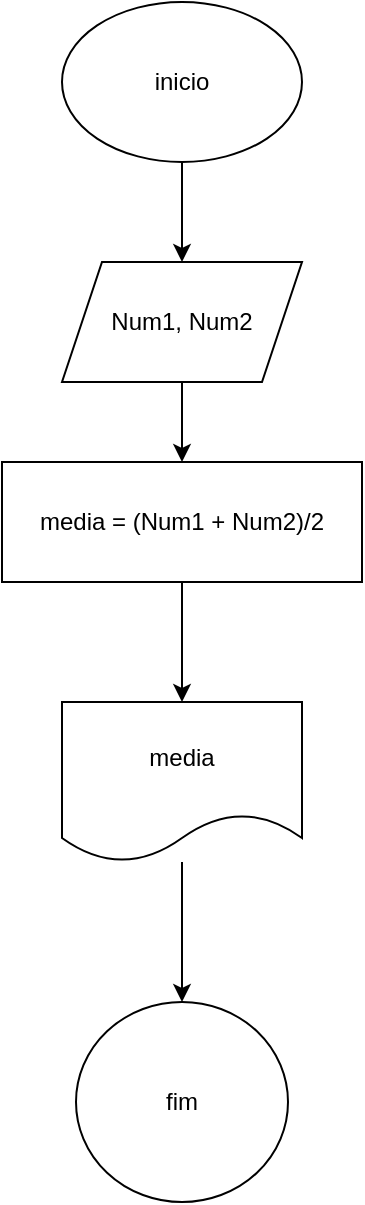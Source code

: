 <mxfile version="26.1.1">
  <diagram name="Página-1" id="A6QZO1bpIYZaDI5Y8gUt">
    <mxGraphModel grid="1" page="1" gridSize="10" guides="1" tooltips="1" connect="1" arrows="1" fold="1" pageScale="1" pageWidth="827" pageHeight="1169" math="0" shadow="0">
      <root>
        <mxCell id="0" />
        <mxCell id="1" parent="0" />
        <mxCell id="cZWB182vItLl9JwOycEz-3" style="edgeStyle=orthogonalEdgeStyle;rounded=0;orthogonalLoop=1;jettySize=auto;html=1;" edge="1" parent="1" source="cZWB182vItLl9JwOycEz-1" target="cZWB182vItLl9JwOycEz-2">
          <mxGeometry relative="1" as="geometry">
            <Array as="points">
              <mxPoint x="414" y="150" />
              <mxPoint x="414" y="150" />
            </Array>
          </mxGeometry>
        </mxCell>
        <mxCell id="cZWB182vItLl9JwOycEz-1" value="inicio" style="ellipse;whiteSpace=wrap;html=1;" vertex="1" parent="1">
          <mxGeometry x="354" y="60" width="120" height="80" as="geometry" />
        </mxCell>
        <mxCell id="cZWB182vItLl9JwOycEz-5" value="" style="edgeStyle=orthogonalEdgeStyle;rounded=0;orthogonalLoop=1;jettySize=auto;html=1;" edge="1" parent="1" source="cZWB182vItLl9JwOycEz-2" target="cZWB182vItLl9JwOycEz-4">
          <mxGeometry relative="1" as="geometry" />
        </mxCell>
        <mxCell id="cZWB182vItLl9JwOycEz-2" value="Num1, Num2" style="shape=parallelogram;perimeter=parallelogramPerimeter;whiteSpace=wrap;html=1;fixedSize=1;" vertex="1" parent="1">
          <mxGeometry x="354" y="190" width="120" height="60" as="geometry" />
        </mxCell>
        <mxCell id="cZWB182vItLl9JwOycEz-9" value="" style="edgeStyle=orthogonalEdgeStyle;rounded=0;orthogonalLoop=1;jettySize=auto;html=1;" edge="1" parent="1" source="cZWB182vItLl9JwOycEz-4" target="cZWB182vItLl9JwOycEz-8">
          <mxGeometry relative="1" as="geometry" />
        </mxCell>
        <mxCell id="cZWB182vItLl9JwOycEz-4" value="media = (Num1 + Num2)/2" style="whiteSpace=wrap;html=1;" vertex="1" parent="1">
          <mxGeometry x="324" y="290" width="180" height="60" as="geometry" />
        </mxCell>
        <mxCell id="cZWB182vItLl9JwOycEz-11" value="" style="edgeStyle=orthogonalEdgeStyle;rounded=0;orthogonalLoop=1;jettySize=auto;html=1;" edge="1" parent="1" source="cZWB182vItLl9JwOycEz-8" target="cZWB182vItLl9JwOycEz-10">
          <mxGeometry relative="1" as="geometry" />
        </mxCell>
        <mxCell id="cZWB182vItLl9JwOycEz-8" value="media" style="shape=document;whiteSpace=wrap;html=1;boundedLbl=1;" vertex="1" parent="1">
          <mxGeometry x="354" y="410" width="120" height="80" as="geometry" />
        </mxCell>
        <mxCell id="cZWB182vItLl9JwOycEz-10" value="fim" style="ellipse;whiteSpace=wrap;html=1;" vertex="1" parent="1">
          <mxGeometry x="361" y="560" width="106" height="100" as="geometry" />
        </mxCell>
      </root>
    </mxGraphModel>
  </diagram>
</mxfile>
